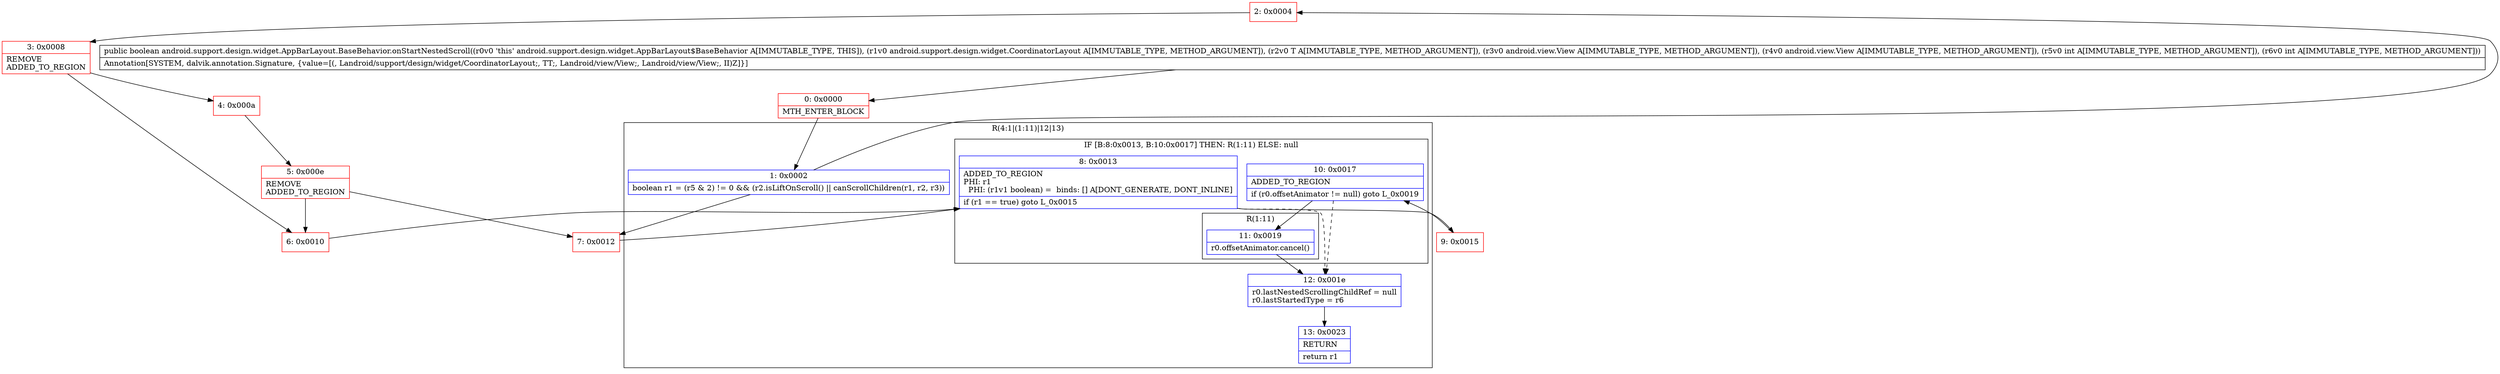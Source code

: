 digraph "CFG forandroid.support.design.widget.AppBarLayout.BaseBehavior.onStartNestedScroll(Landroid\/support\/design\/widget\/CoordinatorLayout;Landroid\/support\/design\/widget\/AppBarLayout;Landroid\/view\/View;Landroid\/view\/View;II)Z" {
subgraph cluster_Region_1956815096 {
label = "R(4:1|(1:11)|12|13)";
node [shape=record,color=blue];
Node_1 [shape=record,label="{1\:\ 0x0002|boolean r1 = (r5 & 2) != 0 && (r2.isLiftOnScroll() \|\| canScrollChildren(r1, r2, r3))\l}"];
subgraph cluster_IfRegion_691527534 {
label = "IF [B:8:0x0013, B:10:0x0017] THEN: R(1:11) ELSE: null";
node [shape=record,color=blue];
Node_8 [shape=record,label="{8\:\ 0x0013|ADDED_TO_REGION\lPHI: r1 \l  PHI: (r1v1 boolean) =  binds: [] A[DONT_GENERATE, DONT_INLINE]\l|if (r1 == true) goto L_0x0015\l}"];
Node_10 [shape=record,label="{10\:\ 0x0017|ADDED_TO_REGION\l|if (r0.offsetAnimator != null) goto L_0x0019\l}"];
subgraph cluster_Region_723845817 {
label = "R(1:11)";
node [shape=record,color=blue];
Node_11 [shape=record,label="{11\:\ 0x0019|r0.offsetAnimator.cancel()\l}"];
}
}
Node_12 [shape=record,label="{12\:\ 0x001e|r0.lastNestedScrollingChildRef = null\lr0.lastStartedType = r6\l}"];
Node_13 [shape=record,label="{13\:\ 0x0023|RETURN\l|return r1\l}"];
}
Node_0 [shape=record,color=red,label="{0\:\ 0x0000|MTH_ENTER_BLOCK\l}"];
Node_2 [shape=record,color=red,label="{2\:\ 0x0004}"];
Node_3 [shape=record,color=red,label="{3\:\ 0x0008|REMOVE\lADDED_TO_REGION\l}"];
Node_4 [shape=record,color=red,label="{4\:\ 0x000a}"];
Node_5 [shape=record,color=red,label="{5\:\ 0x000e|REMOVE\lADDED_TO_REGION\l}"];
Node_6 [shape=record,color=red,label="{6\:\ 0x0010}"];
Node_7 [shape=record,color=red,label="{7\:\ 0x0012}"];
Node_9 [shape=record,color=red,label="{9\:\ 0x0015}"];
MethodNode[shape=record,label="{public boolean android.support.design.widget.AppBarLayout.BaseBehavior.onStartNestedScroll((r0v0 'this' android.support.design.widget.AppBarLayout$BaseBehavior A[IMMUTABLE_TYPE, THIS]), (r1v0 android.support.design.widget.CoordinatorLayout A[IMMUTABLE_TYPE, METHOD_ARGUMENT]), (r2v0 T A[IMMUTABLE_TYPE, METHOD_ARGUMENT]), (r3v0 android.view.View A[IMMUTABLE_TYPE, METHOD_ARGUMENT]), (r4v0 android.view.View A[IMMUTABLE_TYPE, METHOD_ARGUMENT]), (r5v0 int A[IMMUTABLE_TYPE, METHOD_ARGUMENT]), (r6v0 int A[IMMUTABLE_TYPE, METHOD_ARGUMENT]))  | Annotation[SYSTEM, dalvik.annotation.Signature, \{value=[(, Landroid\/support\/design\/widget\/CoordinatorLayout;, TT;, Landroid\/view\/View;, Landroid\/view\/View;, II)Z]\}]\l}"];
MethodNode -> Node_0;
Node_1 -> Node_2;
Node_1 -> Node_7;
Node_8 -> Node_9;
Node_8 -> Node_12[style=dashed];
Node_10 -> Node_11;
Node_10 -> Node_12[style=dashed];
Node_11 -> Node_12;
Node_12 -> Node_13;
Node_0 -> Node_1;
Node_2 -> Node_3;
Node_3 -> Node_4;
Node_3 -> Node_6;
Node_4 -> Node_5;
Node_5 -> Node_6;
Node_5 -> Node_7;
Node_6 -> Node_8;
Node_7 -> Node_8;
Node_9 -> Node_10;
}

